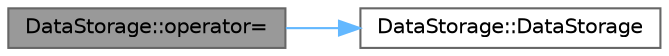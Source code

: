 digraph "DataStorage::operator="
{
 // LATEX_PDF_SIZE
  bgcolor="transparent";
  edge [fontname=Helvetica,fontsize=10,labelfontname=Helvetica,labelfontsize=10];
  node [fontname=Helvetica,fontsize=10,shape=box,height=0.2,width=0.4];
  rankdir="LR";
  Node1 [id="Node000001",label="DataStorage::operator=",height=0.2,width=0.4,color="gray40", fillcolor="grey60", style="filled", fontcolor="black",tooltip="Оператор установки нового значения используемого объёма."];
  Node1 -> Node2 [id="edge1_Node000001_Node000002",color="steelblue1",style="solid",tooltip=" "];
  Node2 [id="Node000002",label="DataStorage::DataStorage",height=0.2,width=0.4,color="grey40", fillcolor="white", style="filled",URL="$class_data_storage.html#a4297941d93bfe90bb6be1fea50e55680",tooltip="Конструктор класса DataStorage."];
}
